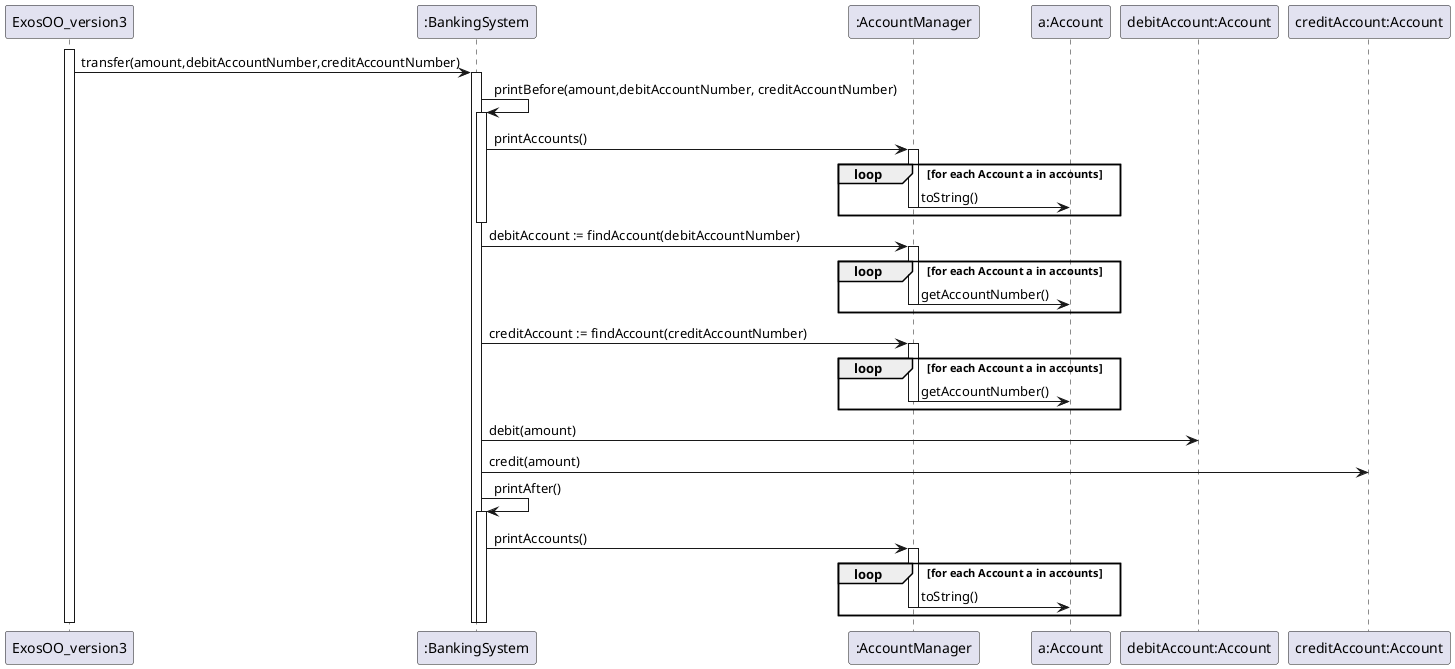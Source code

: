 @startuml
participant Main as "ExosOO_version3"
participant BankingSystem as ":BankingSystem"
participant AccountManager as ":AccountManager"
participant AnAccount as "a:Account"
participant DebitAccount as "debitAccount:Account"
participant CreditAccount as "creditAccount:Account"

activate Main

Main -> BankingSystem : transfer(amount,debitAccountNumber,creditAccountNumber)
activate BankingSystem

BankingSystem -> BankingSystem : printBefore(amount,debitAccountNumber, creditAccountNumber)
activate BankingSystem
BankingSystem -> AccountManager : printAccounts()

loop for each Account a in accounts
activate AccountManager
AccountManager -> AnAccount : toString()
deactivate AccountManager
end loop

deactivate BankingSystem

BankingSystem -> AccountManager: debitAccount := findAccount(debitAccountNumber)
activate AccountManager
loop for each Account a in accounts
AccountManager -> AnAccount : getAccountNumber()
deactivate AccountManager
end loop

BankingSystem -> AccountManager: creditAccount := findAccount(creditAccountNumber)
activate AccountManager
loop for each Account a in accounts
AccountManager -> AnAccount : getAccountNumber()
deactivate AccountManager
end loop

BankingSystem -> DebitAccount : debit(amount)
BankingSystem -> CreditAccount : credit(amount)

BankingSystem -> BankingSystem : printAfter()
activate BankingSystem
BankingSystem -> AccountManager : printAccounts()

loop for each Account a in accounts
activate AccountManager
AccountManager -> AnAccount : toString()
deactivate AccountManager
end loop

deactivate BankingSystem

deactivate BankingSystem

deactivate Main

@enduml